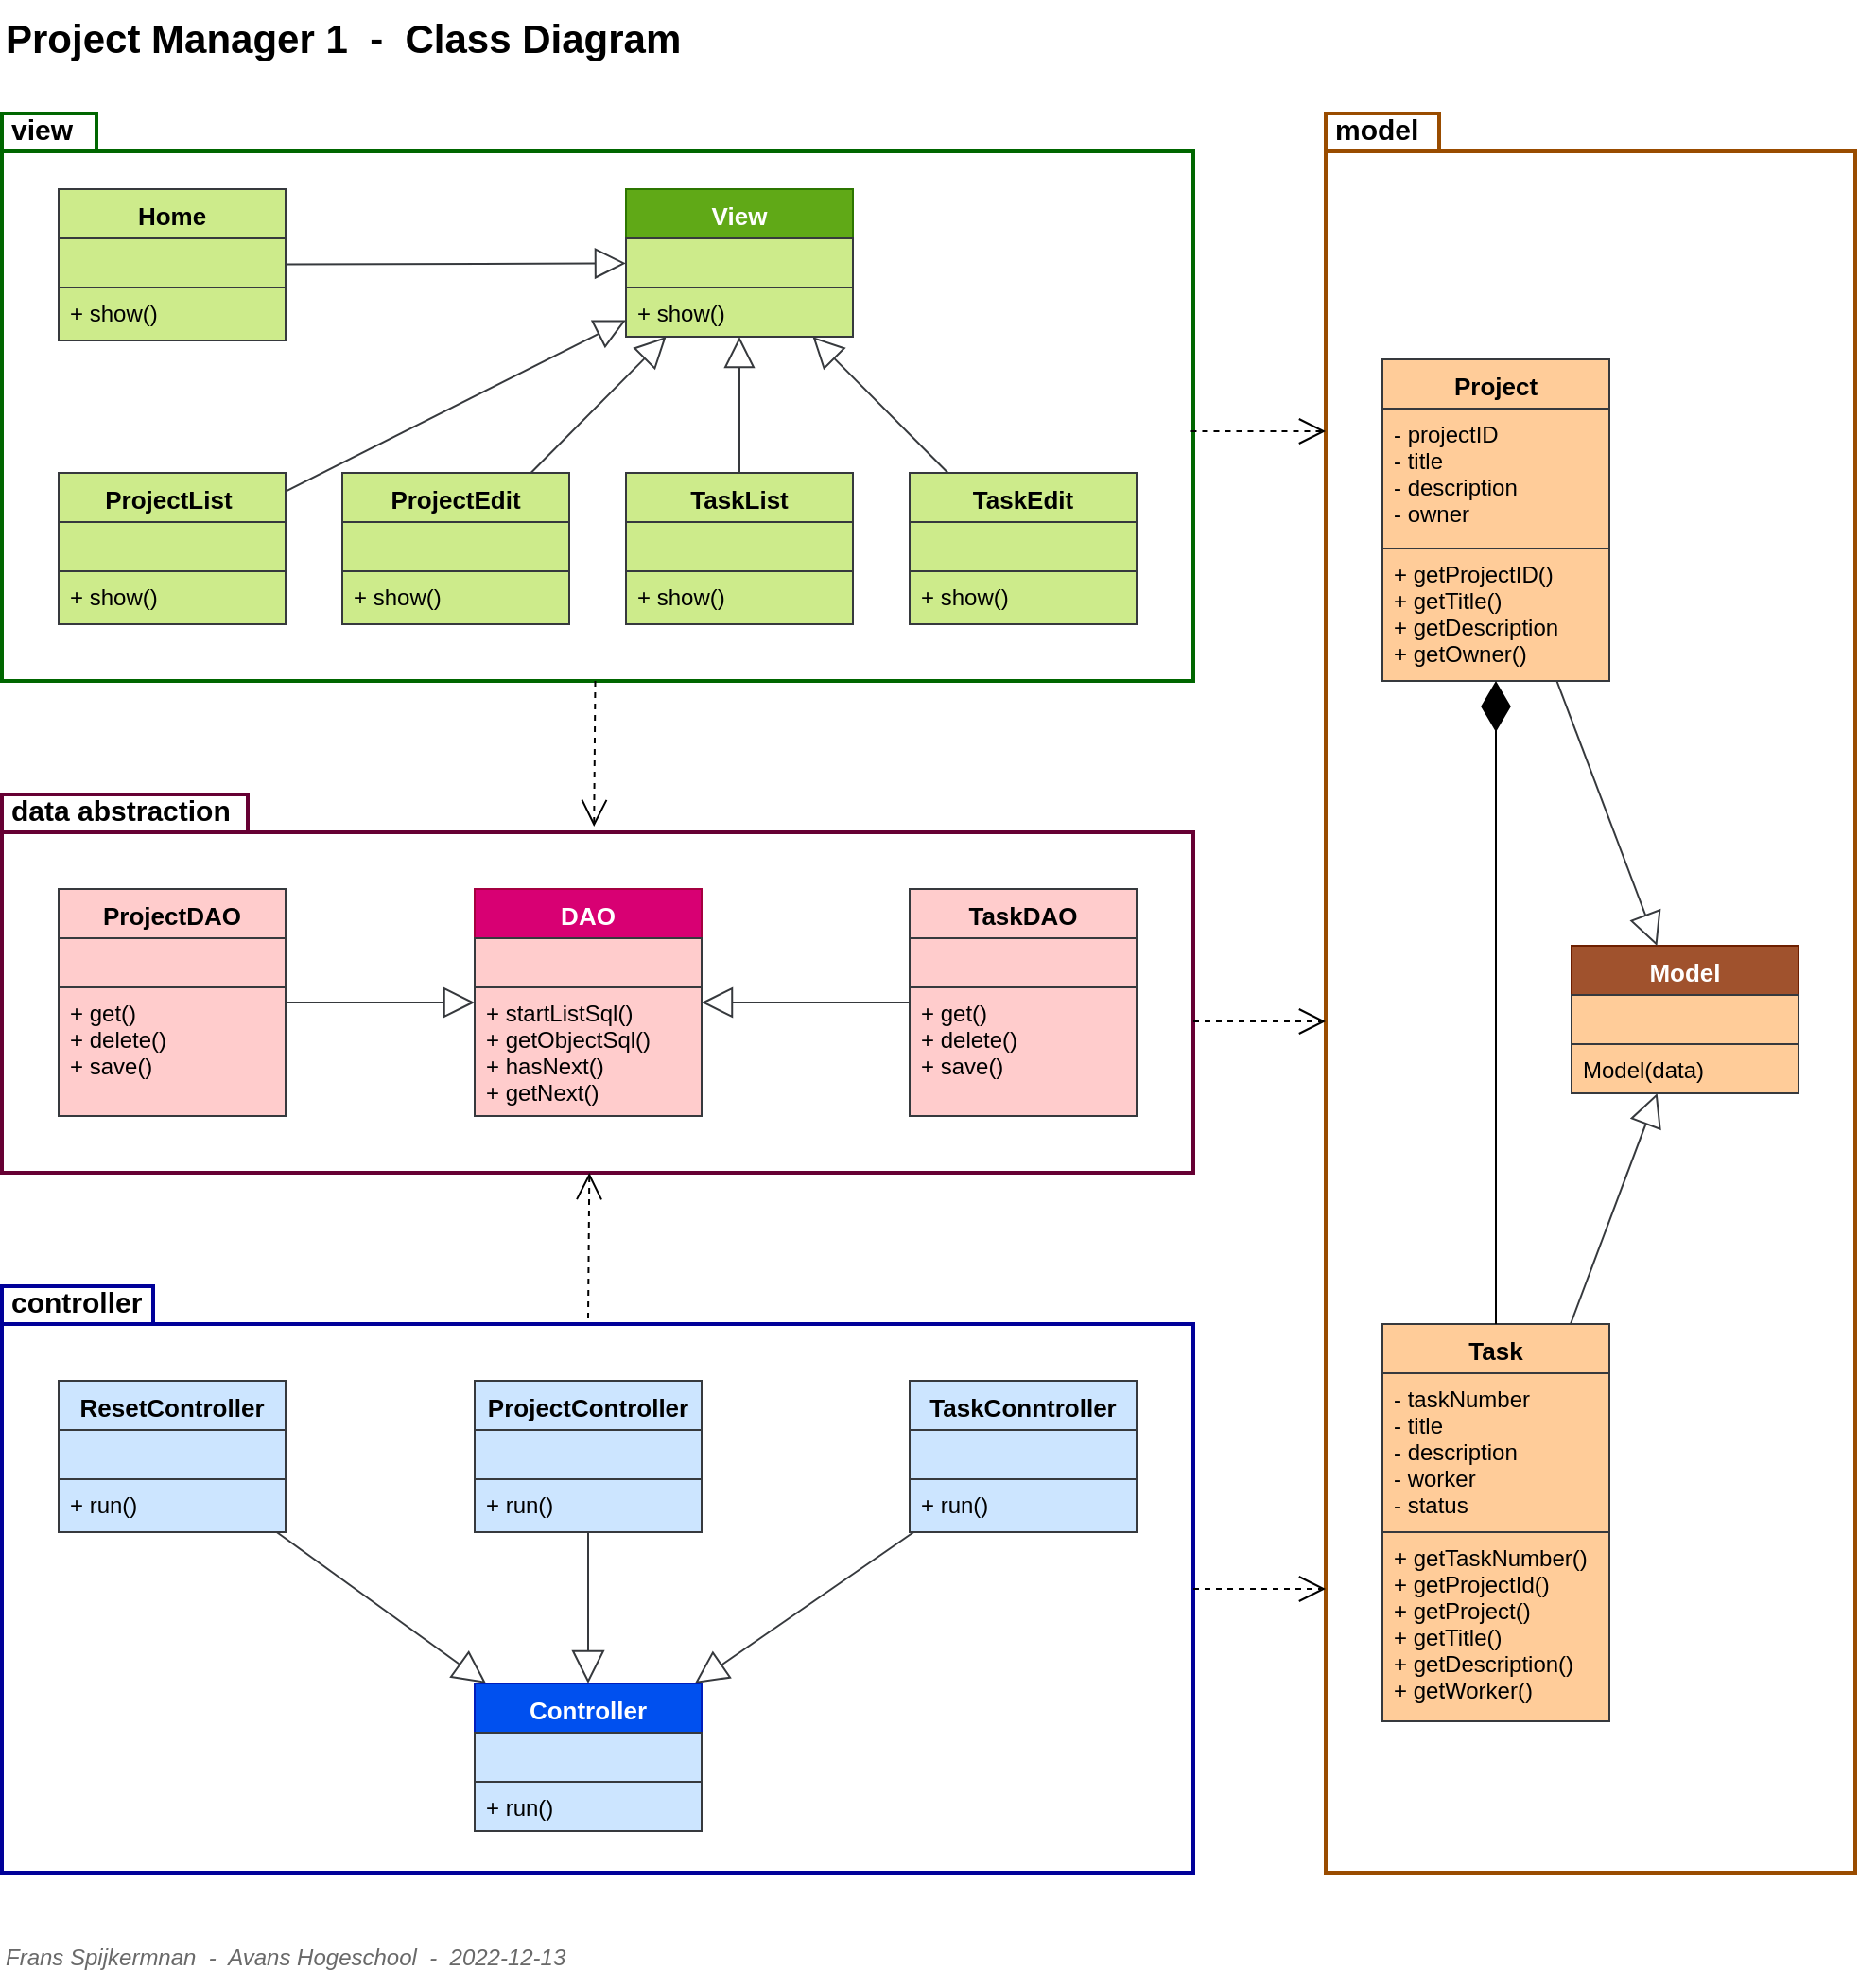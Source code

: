 <mxfile version="20.6.2" type="device"><diagram id="C5RBs43oDa-KdzZeNtuy" name="Page-1"><mxGraphModel dx="2206" dy="3718" grid="1" gridSize="10" guides="1" tooltips="1" connect="1" arrows="1" fold="1" page="1" pageScale="1" pageWidth="1120" pageHeight="1450" math="0" shadow="0"><root><mxCell id="WIyWlLk6GJQsqaUBKTNV-0"/><mxCell id="WIyWlLk6GJQsqaUBKTNV-1" parent="WIyWlLk6GJQsqaUBKTNV-0"/><mxCell id="bZ6SmDlan108wGOM-JAQ-6" value="" style="shape=folder;fontStyle=1;spacingTop=10;tabWidth=60;tabHeight=20;tabPosition=left;html=1;strokeWidth=2;strokeColor=#994C00;" parent="WIyWlLk6GJQsqaUBKTNV-1" vertex="1"><mxGeometry x="-350" y="-2820" width="280" height="930" as="geometry"/></mxCell><mxCell id="bZ6SmDlan108wGOM-JAQ-4" value="" style="shape=folder;fontStyle=1;spacingTop=10;tabWidth=80;tabHeight=20;tabPosition=left;html=1;strokeWidth=2;strokeColor=#000099;" parent="WIyWlLk6GJQsqaUBKTNV-1" vertex="1"><mxGeometry x="-1050" y="-2200" width="630" height="310" as="geometry"/></mxCell><mxCell id="bZ6SmDlan108wGOM-JAQ-2" value="package" style="shape=folder;fontStyle=1;spacingTop=10;tabWidth=130;tabHeight=20;tabPosition=left;html=1;strokeWidth=2;strokeColor=#660033;" parent="WIyWlLk6GJQsqaUBKTNV-1" vertex="1"><mxGeometry x="-1050" y="-2460" width="630" height="200" as="geometry"/></mxCell><mxCell id="bZ6SmDlan108wGOM-JAQ-1" value="" style="shape=folder;fontStyle=1;spacingTop=10;tabWidth=50;tabHeight=20;tabPosition=left;html=1;strokeWidth=2;strokeColor=#006600;" parent="WIyWlLk6GJQsqaUBKTNV-1" vertex="1"><mxGeometry x="-1050" y="-2820" width="630" height="300" as="geometry"/></mxCell><mxCell id="E7oqF2Y1Bg3r5n-uWhPA-0" value="View" style="swimlane;fontStyle=1;align=center;verticalAlign=top;childLayout=stackLayout;horizontal=1;startSize=26;horizontalStack=0;resizeParent=1;resizeLast=0;collapsible=1;marginBottom=0;rounded=0;shadow=0;strokeWidth=1;fillColor=#60a917;strokeColor=#2D7600;fontSize=13;fontColor=#ffffff;" parent="WIyWlLk6GJQsqaUBKTNV-1" vertex="1"><mxGeometry x="-720" y="-2780" width="120" height="78" as="geometry"><mxRectangle x="230" y="140" width="160" height="26" as="alternateBounds"/></mxGeometry></mxCell><mxCell id="E7oqF2Y1Bg3r5n-uWhPA-1" value="" style="text;align=left;verticalAlign=top;spacingLeft=4;spacingRight=4;overflow=hidden;rotatable=0;points=[[0,0.5],[1,0.5]];portConstraint=eastwest;fillColor=#cdeb8b;strokeColor=#36393d;" parent="E7oqF2Y1Bg3r5n-uWhPA-0" vertex="1"><mxGeometry y="26" width="120" height="26" as="geometry"/></mxCell><mxCell id="E7oqF2Y1Bg3r5n-uWhPA-77" value="+ show()" style="text;align=left;verticalAlign=top;spacingLeft=4;spacingRight=4;overflow=hidden;rotatable=0;points=[[0,0.5],[1,0.5]];portConstraint=eastwest;fillColor=#cdeb8b;strokeColor=#36393d;" parent="E7oqF2Y1Bg3r5n-uWhPA-0" vertex="1"><mxGeometry y="52" width="120" height="26" as="geometry"/></mxCell><mxCell id="E7oqF2Y1Bg3r5n-uWhPA-3" value="" style="endArrow=block;endSize=14;endFill=0;shadow=0;strokeWidth=1;rounded=0;elbow=vertical;fillColor=#cdeb8b;strokeColor=#36393d;" parent="WIyWlLk6GJQsqaUBKTNV-1" source="E7oqF2Y1Bg3r5n-uWhPA-91" target="E7oqF2Y1Bg3r5n-uWhPA-0" edge="1"><mxGeometry width="160" relative="1" as="geometry"><mxPoint x="-870" y="-2590" as="sourcePoint"/><mxPoint x="-970" y="-2679" as="targetPoint"/></mxGeometry></mxCell><mxCell id="E7oqF2Y1Bg3r5n-uWhPA-19" value="" style="endArrow=block;endSize=14;endFill=0;shadow=0;strokeWidth=1;rounded=0;elbow=vertical;fillColor=#cdeb8b;strokeColor=#36393d;" parent="WIyWlLk6GJQsqaUBKTNV-1" source="E7oqF2Y1Bg3r5n-uWhPA-85" target="E7oqF2Y1Bg3r5n-uWhPA-0" edge="1"><mxGeometry width="160" relative="1" as="geometry"><mxPoint x="-980" y="-2280" as="sourcePoint"/><mxPoint x="-1110" y="-2420" as="targetPoint"/></mxGeometry></mxCell><mxCell id="E7oqF2Y1Bg3r5n-uWhPA-20" value="" style="endArrow=block;endSize=14;endFill=0;shadow=0;strokeWidth=1;rounded=0;elbow=vertical;fillColor=#cdeb8b;strokeColor=#36393d;" parent="WIyWlLk6GJQsqaUBKTNV-1" source="E7oqF2Y1Bg3r5n-uWhPA-82" target="E7oqF2Y1Bg3r5n-uWhPA-0" edge="1"><mxGeometry width="160" relative="1" as="geometry"><mxPoint x="-840" y="-2320" as="sourcePoint"/><mxPoint x="-970" y="-2460" as="targetPoint"/></mxGeometry></mxCell><mxCell id="E7oqF2Y1Bg3r5n-uWhPA-21" value="" style="endArrow=block;endSize=14;endFill=0;shadow=0;strokeWidth=1;rounded=0;elbow=vertical;fillColor=#cdeb8b;strokeColor=#36393d;" parent="WIyWlLk6GJQsqaUBKTNV-1" source="E7oqF2Y1Bg3r5n-uWhPA-94" target="E7oqF2Y1Bg3r5n-uWhPA-0" edge="1"><mxGeometry width="160" relative="1" as="geometry"><mxPoint x="-620" y="-2310" as="sourcePoint"/><mxPoint x="-750" y="-2450" as="targetPoint"/></mxGeometry></mxCell><mxCell id="E7oqF2Y1Bg3r5n-uWhPA-22" value="" style="endArrow=block;endSize=14;endFill=0;shadow=0;strokeWidth=1;rounded=0;elbow=vertical;fillColor=#cdeb8b;strokeColor=#36393d;" parent="WIyWlLk6GJQsqaUBKTNV-1" source="E7oqF2Y1Bg3r5n-uWhPA-97" target="E7oqF2Y1Bg3r5n-uWhPA-0" edge="1"><mxGeometry width="160" relative="1" as="geometry"><mxPoint x="-510" y="-2720" as="sourcePoint"/><mxPoint x="-640" y="-2860" as="targetPoint"/></mxGeometry></mxCell><mxCell id="E7oqF2Y1Bg3r5n-uWhPA-82" value="Home" style="swimlane;fontStyle=1;align=center;verticalAlign=top;childLayout=stackLayout;horizontal=1;startSize=26;horizontalStack=0;resizeParent=1;resizeLast=0;collapsible=1;marginBottom=0;rounded=0;shadow=0;strokeWidth=1;fillColor=#cdeb8b;strokeColor=#36393d;fontSize=13;" parent="WIyWlLk6GJQsqaUBKTNV-1" vertex="1"><mxGeometry x="-1020" y="-2780" width="120" height="80" as="geometry"><mxRectangle x="230" y="140" width="160" height="26" as="alternateBounds"/></mxGeometry></mxCell><mxCell id="E7oqF2Y1Bg3r5n-uWhPA-83" value=" " style="text;align=left;verticalAlign=top;spacingLeft=4;spacingRight=4;overflow=hidden;rotatable=0;points=[[0,0.5],[1,0.5]];portConstraint=eastwest;fillColor=#cdeb8b;strokeColor=#36393d;" parent="E7oqF2Y1Bg3r5n-uWhPA-82" vertex="1"><mxGeometry y="26" width="120" height="26" as="geometry"/></mxCell><mxCell id="E7oqF2Y1Bg3r5n-uWhPA-84" value="+ show()" style="text;align=left;verticalAlign=top;spacingLeft=4;spacingRight=4;overflow=hidden;rotatable=0;points=[[0,0.5],[1,0.5]];portConstraint=eastwest;fillColor=#cdeb8b;strokeColor=#36393d;" parent="E7oqF2Y1Bg3r5n-uWhPA-82" vertex="1"><mxGeometry y="52" width="120" height="28" as="geometry"/></mxCell><mxCell id="E7oqF2Y1Bg3r5n-uWhPA-85" value="ProjectList " style="swimlane;fontStyle=1;align=center;verticalAlign=top;childLayout=stackLayout;horizontal=1;startSize=26;horizontalStack=0;resizeParent=1;resizeLast=0;collapsible=1;marginBottom=0;rounded=0;shadow=0;strokeWidth=1;fillColor=#cdeb8b;strokeColor=#36393d;fontSize=13;" parent="WIyWlLk6GJQsqaUBKTNV-1" vertex="1"><mxGeometry x="-1020" y="-2630" width="120" height="80" as="geometry"><mxRectangle x="230" y="140" width="160" height="26" as="alternateBounds"/></mxGeometry></mxCell><mxCell id="E7oqF2Y1Bg3r5n-uWhPA-86" value=" " style="text;align=left;verticalAlign=top;spacingLeft=4;spacingRight=4;overflow=hidden;rotatable=0;points=[[0,0.5],[1,0.5]];portConstraint=eastwest;fillColor=#cdeb8b;strokeColor=#36393d;" parent="E7oqF2Y1Bg3r5n-uWhPA-85" vertex="1"><mxGeometry y="26" width="120" height="26" as="geometry"/></mxCell><mxCell id="E7oqF2Y1Bg3r5n-uWhPA-87" value="+ show()" style="text;align=left;verticalAlign=top;spacingLeft=4;spacingRight=4;overflow=hidden;rotatable=0;points=[[0,0.5],[1,0.5]];portConstraint=eastwest;fillColor=#cdeb8b;strokeColor=#36393d;" parent="E7oqF2Y1Bg3r5n-uWhPA-85" vertex="1"><mxGeometry y="52" width="120" height="28" as="geometry"/></mxCell><mxCell id="E7oqF2Y1Bg3r5n-uWhPA-91" value="ProjectEdit" style="swimlane;fontStyle=1;align=center;verticalAlign=top;childLayout=stackLayout;horizontal=1;startSize=26;horizontalStack=0;resizeParent=1;resizeLast=0;collapsible=1;marginBottom=0;rounded=0;shadow=0;strokeWidth=1;fillColor=#cdeb8b;strokeColor=#36393d;fontSize=13;" parent="WIyWlLk6GJQsqaUBKTNV-1" vertex="1"><mxGeometry x="-870" y="-2630" width="120" height="80" as="geometry"><mxRectangle x="230" y="140" width="160" height="26" as="alternateBounds"/></mxGeometry></mxCell><mxCell id="E7oqF2Y1Bg3r5n-uWhPA-92" value=" " style="text;align=left;verticalAlign=top;spacingLeft=4;spacingRight=4;overflow=hidden;rotatable=0;points=[[0,0.5],[1,0.5]];portConstraint=eastwest;fillColor=#cdeb8b;strokeColor=#36393d;" parent="E7oqF2Y1Bg3r5n-uWhPA-91" vertex="1"><mxGeometry y="26" width="120" height="26" as="geometry"/></mxCell><mxCell id="E7oqF2Y1Bg3r5n-uWhPA-93" value="+ show()" style="text;align=left;verticalAlign=top;spacingLeft=4;spacingRight=4;overflow=hidden;rotatable=0;points=[[0,0.5],[1,0.5]];portConstraint=eastwest;fillColor=#cdeb8b;strokeColor=#36393d;" parent="E7oqF2Y1Bg3r5n-uWhPA-91" vertex="1"><mxGeometry y="52" width="120" height="28" as="geometry"/></mxCell><mxCell id="E7oqF2Y1Bg3r5n-uWhPA-94" value="TaskList" style="swimlane;fontStyle=1;align=center;verticalAlign=top;childLayout=stackLayout;horizontal=1;startSize=26;horizontalStack=0;resizeParent=1;resizeLast=0;collapsible=1;marginBottom=0;rounded=0;shadow=0;strokeWidth=1;fillColor=#cdeb8b;strokeColor=#36393d;fontSize=13;" parent="WIyWlLk6GJQsqaUBKTNV-1" vertex="1"><mxGeometry x="-720" y="-2630" width="120" height="80" as="geometry"><mxRectangle x="230" y="140" width="160" height="26" as="alternateBounds"/></mxGeometry></mxCell><mxCell id="E7oqF2Y1Bg3r5n-uWhPA-95" value=" " style="text;align=left;verticalAlign=top;spacingLeft=4;spacingRight=4;overflow=hidden;rotatable=0;points=[[0,0.5],[1,0.5]];portConstraint=eastwest;fillColor=#cdeb8b;strokeColor=#36393d;" parent="E7oqF2Y1Bg3r5n-uWhPA-94" vertex="1"><mxGeometry y="26" width="120" height="26" as="geometry"/></mxCell><mxCell id="E7oqF2Y1Bg3r5n-uWhPA-96" value="+ show()" style="text;align=left;verticalAlign=top;spacingLeft=4;spacingRight=4;overflow=hidden;rotatable=0;points=[[0,0.5],[1,0.5]];portConstraint=eastwest;fillColor=#cdeb8b;strokeColor=#36393d;" parent="E7oqF2Y1Bg3r5n-uWhPA-94" vertex="1"><mxGeometry y="52" width="120" height="28" as="geometry"/></mxCell><mxCell id="E7oqF2Y1Bg3r5n-uWhPA-97" value="TaskEdit" style="swimlane;fontStyle=1;align=center;verticalAlign=top;childLayout=stackLayout;horizontal=1;startSize=26;horizontalStack=0;resizeParent=1;resizeLast=0;collapsible=1;marginBottom=0;rounded=0;shadow=0;strokeWidth=1;fillColor=#cdeb8b;strokeColor=#36393d;fontSize=13;" parent="WIyWlLk6GJQsqaUBKTNV-1" vertex="1"><mxGeometry x="-570" y="-2630" width="120" height="80" as="geometry"><mxRectangle x="230" y="140" width="160" height="26" as="alternateBounds"/></mxGeometry></mxCell><mxCell id="E7oqF2Y1Bg3r5n-uWhPA-98" value=" " style="text;align=left;verticalAlign=top;spacingLeft=4;spacingRight=4;overflow=hidden;rotatable=0;points=[[0,0.5],[1,0.5]];portConstraint=eastwest;fillColor=#cdeb8b;strokeColor=#36393d;" parent="E7oqF2Y1Bg3r5n-uWhPA-97" vertex="1"><mxGeometry y="26" width="120" height="26" as="geometry"/></mxCell><mxCell id="E7oqF2Y1Bg3r5n-uWhPA-99" value="+ show()" style="text;align=left;verticalAlign=top;spacingLeft=4;spacingRight=4;overflow=hidden;rotatable=0;points=[[0,0.5],[1,0.5]];portConstraint=eastwest;fillColor=#cdeb8b;strokeColor=#36393d;" parent="E7oqF2Y1Bg3r5n-uWhPA-97" vertex="1"><mxGeometry y="52" width="120" height="28" as="geometry"/></mxCell><mxCell id="E7oqF2Y1Bg3r5n-uWhPA-100" value="DAO" style="swimlane;fontStyle=1;align=center;verticalAlign=top;childLayout=stackLayout;horizontal=1;startSize=26;horizontalStack=0;resizeParent=1;resizeLast=0;collapsible=1;marginBottom=0;rounded=0;shadow=0;strokeWidth=1;fillColor=#d80073;strokeColor=#A50040;fontSize=13;fontColor=#ffffff;" parent="WIyWlLk6GJQsqaUBKTNV-1" vertex="1"><mxGeometry x="-800" y="-2410" width="120" height="120" as="geometry"><mxRectangle x="230" y="140" width="160" height="26" as="alternateBounds"/></mxGeometry></mxCell><mxCell id="E7oqF2Y1Bg3r5n-uWhPA-101" value=" " style="text;align=left;verticalAlign=top;spacingLeft=4;spacingRight=4;overflow=hidden;rotatable=0;points=[[0,0.5],[1,0.5]];portConstraint=eastwest;fillColor=#ffcccc;strokeColor=#36393d;" parent="E7oqF2Y1Bg3r5n-uWhPA-100" vertex="1"><mxGeometry y="26" width="120" height="26" as="geometry"/></mxCell><mxCell id="E7oqF2Y1Bg3r5n-uWhPA-102" value="+ startListSql()&#10;+ getObjectSql()&#10;+ hasNext()&#10;+ getNext()" style="text;align=left;verticalAlign=top;spacingLeft=4;spacingRight=4;overflow=hidden;rotatable=0;points=[[0,0.5],[1,0.5]];portConstraint=eastwest;fillColor=#ffcccc;strokeColor=#36393d;" parent="E7oqF2Y1Bg3r5n-uWhPA-100" vertex="1"><mxGeometry y="52" width="120" height="68" as="geometry"/></mxCell><mxCell id="E7oqF2Y1Bg3r5n-uWhPA-103" value="" style="endArrow=block;endSize=14;endFill=0;shadow=0;strokeWidth=1;rounded=0;elbow=vertical;fillColor=#ffcccc;strokeColor=#36393d;" parent="WIyWlLk6GJQsqaUBKTNV-1" source="E7oqF2Y1Bg3r5n-uWhPA-105" target="E7oqF2Y1Bg3r5n-uWhPA-100" edge="1"><mxGeometry width="160" relative="1" as="geometry"><mxPoint x="-870" y="-2170" as="sourcePoint"/><mxPoint x="-970" y="-2259" as="targetPoint"/></mxGeometry></mxCell><mxCell id="E7oqF2Y1Bg3r5n-uWhPA-104" value="" style="endArrow=block;endSize=14;endFill=0;shadow=0;strokeWidth=1;rounded=0;elbow=vertical;fillColor=#ffcccc;strokeColor=#36393d;" parent="WIyWlLk6GJQsqaUBKTNV-1" source="E7oqF2Y1Bg3r5n-uWhPA-108" target="E7oqF2Y1Bg3r5n-uWhPA-100" edge="1"><mxGeometry width="160" relative="1" as="geometry"><mxPoint x="-620" y="-1890" as="sourcePoint"/><mxPoint x="-750" y="-2030" as="targetPoint"/></mxGeometry></mxCell><mxCell id="E7oqF2Y1Bg3r5n-uWhPA-105" value="ProjectDAO" style="swimlane;fontStyle=1;align=center;verticalAlign=top;childLayout=stackLayout;horizontal=1;startSize=26;horizontalStack=0;resizeParent=1;resizeLast=0;collapsible=1;marginBottom=0;rounded=0;shadow=0;strokeWidth=1;fillColor=#ffcccc;strokeColor=#36393d;fontSize=13;" parent="WIyWlLk6GJQsqaUBKTNV-1" vertex="1"><mxGeometry x="-1020" y="-2410" width="120" height="120" as="geometry"><mxRectangle x="230" y="140" width="160" height="26" as="alternateBounds"/></mxGeometry></mxCell><mxCell id="E7oqF2Y1Bg3r5n-uWhPA-106" value=" " style="text;align=left;verticalAlign=top;spacingLeft=4;spacingRight=4;overflow=hidden;rotatable=0;points=[[0,0.5],[1,0.5]];portConstraint=eastwest;fillColor=#ffcccc;strokeColor=#36393d;" parent="E7oqF2Y1Bg3r5n-uWhPA-105" vertex="1"><mxGeometry y="26" width="120" height="26" as="geometry"/></mxCell><mxCell id="E7oqF2Y1Bg3r5n-uWhPA-107" value="+ get()&#10;+ delete()&#10;+ save()" style="text;align=left;verticalAlign=top;spacingLeft=4;spacingRight=4;overflow=hidden;rotatable=0;points=[[0,0.5],[1,0.5]];portConstraint=eastwest;fillColor=#ffcccc;strokeColor=#36393d;" parent="E7oqF2Y1Bg3r5n-uWhPA-105" vertex="1"><mxGeometry y="52" width="120" height="68" as="geometry"/></mxCell><mxCell id="E7oqF2Y1Bg3r5n-uWhPA-108" value="TaskDAO" style="swimlane;fontStyle=1;align=center;verticalAlign=top;childLayout=stackLayout;horizontal=1;startSize=26;horizontalStack=0;resizeParent=1;resizeLast=0;collapsible=1;marginBottom=0;rounded=0;shadow=0;strokeWidth=1;fillColor=#ffcccc;strokeColor=#36393d;fontSize=13;" parent="WIyWlLk6GJQsqaUBKTNV-1" vertex="1"><mxGeometry x="-570" y="-2410" width="120" height="120" as="geometry"><mxRectangle x="230" y="140" width="160" height="26" as="alternateBounds"/></mxGeometry></mxCell><mxCell id="E7oqF2Y1Bg3r5n-uWhPA-109" value=" " style="text;align=left;verticalAlign=top;spacingLeft=4;spacingRight=4;overflow=hidden;rotatable=0;points=[[0,0.5],[1,0.5]];portConstraint=eastwest;fillColor=#ffcccc;strokeColor=#36393d;" parent="E7oqF2Y1Bg3r5n-uWhPA-108" vertex="1"><mxGeometry y="26" width="120" height="26" as="geometry"/></mxCell><mxCell id="E7oqF2Y1Bg3r5n-uWhPA-110" value="+ get()&#10;+ delete()&#10;+ save()" style="text;align=left;verticalAlign=top;spacingLeft=4;spacingRight=4;overflow=hidden;rotatable=0;points=[[0,0.5],[1,0.5]];portConstraint=eastwest;fillColor=#ffcccc;strokeColor=#36393d;" parent="E7oqF2Y1Bg3r5n-uWhPA-108" vertex="1"><mxGeometry y="52" width="120" height="68" as="geometry"/></mxCell><mxCell id="E7oqF2Y1Bg3r5n-uWhPA-111" value="Model" style="swimlane;fontStyle=1;align=center;verticalAlign=top;childLayout=stackLayout;horizontal=1;startSize=26;horizontalStack=0;resizeParent=1;resizeLast=0;collapsible=1;marginBottom=0;rounded=0;shadow=0;strokeWidth=1;fillColor=#a0522d;strokeColor=#6D1F00;fontSize=13;fontColor=#ffffff;" parent="WIyWlLk6GJQsqaUBKTNV-1" vertex="1"><mxGeometry x="-220" y="-2380" width="120" height="78" as="geometry"><mxRectangle x="230" y="140" width="160" height="26" as="alternateBounds"/></mxGeometry></mxCell><mxCell id="E7oqF2Y1Bg3r5n-uWhPA-112" value=" " style="text;align=left;verticalAlign=top;spacingLeft=4;spacingRight=4;overflow=hidden;rotatable=0;points=[[0,0.5],[1,0.5]];portConstraint=eastwest;fillColor=#ffcc99;strokeColor=#36393d;strokeWidth=1;" parent="E7oqF2Y1Bg3r5n-uWhPA-111" vertex="1"><mxGeometry y="26" width="120" height="26" as="geometry"/></mxCell><mxCell id="E7oqF2Y1Bg3r5n-uWhPA-113" value="Model(data)" style="text;align=left;verticalAlign=top;spacingLeft=4;spacingRight=4;overflow=hidden;rotatable=0;points=[[0,0.5],[1,0.5]];portConstraint=eastwest;fillColor=#ffcc99;strokeColor=#36393d;strokeWidth=1;" parent="E7oqF2Y1Bg3r5n-uWhPA-111" vertex="1"><mxGeometry y="52" width="120" height="26" as="geometry"/></mxCell><mxCell id="E7oqF2Y1Bg3r5n-uWhPA-114" value="" style="endArrow=block;endSize=15;endFill=0;shadow=0;strokeWidth=1;rounded=0;elbow=vertical;fillColor=#ffcc99;strokeColor=#36393d;" parent="WIyWlLk6GJQsqaUBKTNV-1" source="E7oqF2Y1Bg3r5n-uWhPA-116" target="E7oqF2Y1Bg3r5n-uWhPA-111" edge="1"><mxGeometry width="160" relative="1" as="geometry"><mxPoint x="-260" y="-2190" as="sourcePoint"/><mxPoint x="-360" y="-2279" as="targetPoint"/></mxGeometry></mxCell><mxCell id="E7oqF2Y1Bg3r5n-uWhPA-115" value="" style="endArrow=block;endSize=15;endFill=0;shadow=0;strokeWidth=1;rounded=0;elbow=vertical;fillColor=#ffcc99;strokeColor=#36393d;" parent="WIyWlLk6GJQsqaUBKTNV-1" source="E7oqF2Y1Bg3r5n-uWhPA-119" target="E7oqF2Y1Bg3r5n-uWhPA-111" edge="1"><mxGeometry width="160" relative="1" as="geometry"><mxPoint x="-10" y="-1910" as="sourcePoint"/><mxPoint x="-140" y="-2050" as="targetPoint"/></mxGeometry></mxCell><mxCell id="E7oqF2Y1Bg3r5n-uWhPA-116" value="Project" style="swimlane;fontStyle=1;align=center;verticalAlign=top;childLayout=stackLayout;horizontal=1;startSize=26;horizontalStack=0;resizeParent=1;resizeLast=0;collapsible=1;marginBottom=0;rounded=0;shadow=0;strokeWidth=1;fillColor=#ffcc99;strokeColor=#36393d;fontSize=13;" parent="WIyWlLk6GJQsqaUBKTNV-1" vertex="1"><mxGeometry x="-320" y="-2690" width="120" height="170" as="geometry"><mxRectangle x="230" y="140" width="160" height="26" as="alternateBounds"/></mxGeometry></mxCell><mxCell id="E7oqF2Y1Bg3r5n-uWhPA-117" value="- projectID&#10;- title&#10;- description&#10;- owner" style="text;align=left;verticalAlign=top;spacingLeft=4;spacingRight=4;overflow=hidden;rotatable=0;points=[[0,0.5],[1,0.5]];portConstraint=eastwest;fillColor=#ffcc99;strokeColor=#36393d;strokeWidth=1;" parent="E7oqF2Y1Bg3r5n-uWhPA-116" vertex="1"><mxGeometry y="26" width="120" height="74" as="geometry"/></mxCell><mxCell id="E7oqF2Y1Bg3r5n-uWhPA-118" value="+ getProjectID()&#10;+ getTitle()&#10;+ getDescription&#10;+ getOwner()" style="text;align=left;verticalAlign=top;spacingLeft=4;spacingRight=4;overflow=hidden;rotatable=0;points=[[0,0.5],[1,0.5]];portConstraint=eastwest;fillColor=#ffcc99;strokeColor=#36393d;strokeWidth=1;" parent="E7oqF2Y1Bg3r5n-uWhPA-116" vertex="1"><mxGeometry y="100" width="120" height="70" as="geometry"/></mxCell><mxCell id="E7oqF2Y1Bg3r5n-uWhPA-119" value="Task" style="swimlane;fontStyle=1;align=center;verticalAlign=top;childLayout=stackLayout;horizontal=1;startSize=26;horizontalStack=0;resizeParent=1;resizeLast=0;collapsible=1;marginBottom=0;rounded=0;shadow=0;strokeWidth=1;fillColor=#ffcc99;strokeColor=#36393d;fontSize=13;" parent="WIyWlLk6GJQsqaUBKTNV-1" vertex="1"><mxGeometry x="-320" y="-2180" width="120" height="210" as="geometry"><mxRectangle x="230" y="140" width="160" height="26" as="alternateBounds"/></mxGeometry></mxCell><mxCell id="E7oqF2Y1Bg3r5n-uWhPA-120" value="- taskNumber&#10;- title&#10;- description&#10;- worker&#10;- status" style="text;align=left;verticalAlign=top;spacingLeft=4;spacingRight=4;overflow=hidden;rotatable=0;points=[[0,0.5],[1,0.5]];portConstraint=eastwest;fillColor=#ffcc99;strokeColor=#36393d;strokeWidth=1;" parent="E7oqF2Y1Bg3r5n-uWhPA-119" vertex="1"><mxGeometry y="26" width="120" height="84" as="geometry"/></mxCell><mxCell id="E7oqF2Y1Bg3r5n-uWhPA-121" value="+ getTaskNumber()&#10;+ getProjectId()&#10;+ getProject()&#10;+ getTitle()&#10;+ getDescription()&#10;+ getWorker()&#10;" style="text;align=left;verticalAlign=top;spacingLeft=4;spacingRight=4;overflow=hidden;rotatable=0;points=[[0,0.5],[1,0.5]];portConstraint=eastwest;fillColor=#ffcc99;strokeColor=#36393d;strokeWidth=1;" parent="E7oqF2Y1Bg3r5n-uWhPA-119" vertex="1"><mxGeometry y="110" width="120" height="100" as="geometry"/></mxCell><mxCell id="E7oqF2Y1Bg3r5n-uWhPA-122" value="Controller" style="swimlane;fontStyle=1;align=center;verticalAlign=top;childLayout=stackLayout;horizontal=1;startSize=26;horizontalStack=0;resizeParent=1;resizeLast=0;collapsible=1;marginBottom=0;rounded=0;shadow=0;strokeWidth=1;fillColor=#0050ef;strokeColor=#001DBC;fontSize=13;fontColor=#ffffff;" parent="WIyWlLk6GJQsqaUBKTNV-1" vertex="1"><mxGeometry x="-800" y="-1990" width="120" height="78" as="geometry"><mxRectangle x="230" y="140" width="160" height="26" as="alternateBounds"/></mxGeometry></mxCell><mxCell id="E7oqF2Y1Bg3r5n-uWhPA-123" value=" " style="text;align=left;verticalAlign=top;spacingLeft=4;spacingRight=4;overflow=hidden;rotatable=0;points=[[0,0.5],[1,0.5]];portConstraint=eastwest;fillColor=#cce5ff;strokeColor=#36393d;" parent="E7oqF2Y1Bg3r5n-uWhPA-122" vertex="1"><mxGeometry y="26" width="120" height="26" as="geometry"/></mxCell><mxCell id="E7oqF2Y1Bg3r5n-uWhPA-124" value="+ run()" style="text;align=left;verticalAlign=top;spacingLeft=4;spacingRight=4;overflow=hidden;rotatable=0;points=[[0,0.5],[1,0.5]];portConstraint=eastwest;fillColor=#cce5ff;strokeColor=#36393d;" parent="E7oqF2Y1Bg3r5n-uWhPA-122" vertex="1"><mxGeometry y="52" width="120" height="26" as="geometry"/></mxCell><mxCell id="E7oqF2Y1Bg3r5n-uWhPA-125" value="" style="endArrow=block;endSize=15;endFill=0;shadow=0;strokeWidth=1;rounded=0;elbow=vertical;fillColor=#cce5ff;strokeColor=#36393d;" parent="WIyWlLk6GJQsqaUBKTNV-1" source="E7oqF2Y1Bg3r5n-uWhPA-134" target="E7oqF2Y1Bg3r5n-uWhPA-122" edge="1"><mxGeometry width="160" relative="1" as="geometry"><mxPoint x="-900" y="-2050" as="sourcePoint"/><mxPoint x="-1000" y="-2139" as="targetPoint"/></mxGeometry></mxCell><mxCell id="E7oqF2Y1Bg3r5n-uWhPA-126" value="" style="endArrow=block;endSize=15;endFill=0;shadow=0;strokeWidth=1;rounded=0;elbow=vertical;fillColor=#cce5ff;strokeColor=#36393d;" parent="WIyWlLk6GJQsqaUBKTNV-1" source="E7oqF2Y1Bg3r5n-uWhPA-131" target="E7oqF2Y1Bg3r5n-uWhPA-122" edge="1"><mxGeometry width="160" relative="1" as="geometry"><mxPoint x="-1010" y="-1740" as="sourcePoint"/><mxPoint x="-1140" y="-1880" as="targetPoint"/></mxGeometry></mxCell><mxCell id="E7oqF2Y1Bg3r5n-uWhPA-127" value="" style="endArrow=block;endSize=15;endFill=0;shadow=0;strokeWidth=1;rounded=0;elbow=vertical;fillColor=#cce5ff;strokeColor=#36393d;" parent="WIyWlLk6GJQsqaUBKTNV-1" source="E7oqF2Y1Bg3r5n-uWhPA-128" target="E7oqF2Y1Bg3r5n-uWhPA-122" edge="1"><mxGeometry width="160" relative="1" as="geometry"><mxPoint x="-870" y="-1780" as="sourcePoint"/><mxPoint x="-1000" y="-1920" as="targetPoint"/></mxGeometry></mxCell><mxCell id="E7oqF2Y1Bg3r5n-uWhPA-128" value="ResetController" style="swimlane;fontStyle=1;align=center;verticalAlign=top;childLayout=stackLayout;horizontal=1;startSize=26;horizontalStack=0;resizeParent=1;resizeLast=0;collapsible=1;marginBottom=0;rounded=0;shadow=0;strokeWidth=1;fillColor=#cce5ff;strokeColor=#36393d;fontSize=13;" parent="WIyWlLk6GJQsqaUBKTNV-1" vertex="1"><mxGeometry x="-1020" y="-2150" width="120" height="80" as="geometry"><mxRectangle x="230" y="140" width="160" height="26" as="alternateBounds"/></mxGeometry></mxCell><mxCell id="E7oqF2Y1Bg3r5n-uWhPA-129" value=" " style="text;align=left;verticalAlign=top;spacingLeft=4;spacingRight=4;overflow=hidden;rotatable=0;points=[[0,0.5],[1,0.5]];portConstraint=eastwest;fillColor=#cce5ff;strokeColor=#36393d;" parent="E7oqF2Y1Bg3r5n-uWhPA-128" vertex="1"><mxGeometry y="26" width="120" height="26" as="geometry"/></mxCell><mxCell id="E7oqF2Y1Bg3r5n-uWhPA-130" value="+ run()" style="text;align=left;verticalAlign=top;spacingLeft=4;spacingRight=4;overflow=hidden;rotatable=0;points=[[0,0.5],[1,0.5]];portConstraint=eastwest;fillColor=#cce5ff;strokeColor=#36393d;" parent="E7oqF2Y1Bg3r5n-uWhPA-128" vertex="1"><mxGeometry y="52" width="120" height="28" as="geometry"/></mxCell><mxCell id="E7oqF2Y1Bg3r5n-uWhPA-131" value="ProjectController" style="swimlane;fontStyle=1;align=center;verticalAlign=top;childLayout=stackLayout;horizontal=1;startSize=26;horizontalStack=0;resizeParent=1;resizeLast=0;collapsible=1;marginBottom=0;rounded=0;shadow=0;strokeWidth=1;fillColor=#cce5ff;strokeColor=#36393d;fontSize=13;" parent="WIyWlLk6GJQsqaUBKTNV-1" vertex="1"><mxGeometry x="-800" y="-2150" width="120" height="80" as="geometry"><mxRectangle x="230" y="140" width="160" height="26" as="alternateBounds"/></mxGeometry></mxCell><mxCell id="E7oqF2Y1Bg3r5n-uWhPA-132" value=" " style="text;align=left;verticalAlign=top;spacingLeft=4;spacingRight=4;overflow=hidden;rotatable=0;points=[[0,0.5],[1,0.5]];portConstraint=eastwest;fillColor=#cce5ff;strokeColor=#36393d;" parent="E7oqF2Y1Bg3r5n-uWhPA-131" vertex="1"><mxGeometry y="26" width="120" height="26" as="geometry"/></mxCell><mxCell id="E7oqF2Y1Bg3r5n-uWhPA-133" value="+ run()" style="text;align=left;verticalAlign=top;spacingLeft=4;spacingRight=4;overflow=hidden;rotatable=0;points=[[0,0.5],[1,0.5]];portConstraint=eastwest;fillColor=#cce5ff;strokeColor=#36393d;" parent="E7oqF2Y1Bg3r5n-uWhPA-131" vertex="1"><mxGeometry y="52" width="120" height="28" as="geometry"/></mxCell><mxCell id="E7oqF2Y1Bg3r5n-uWhPA-134" value="TaskConntroller" style="swimlane;fontStyle=1;align=center;verticalAlign=top;childLayout=stackLayout;horizontal=1;startSize=26;horizontalStack=0;resizeParent=1;resizeLast=0;collapsible=1;marginBottom=0;rounded=0;shadow=0;strokeWidth=1;fillColor=#cce5ff;strokeColor=#36393d;fontSize=13;" parent="WIyWlLk6GJQsqaUBKTNV-1" vertex="1"><mxGeometry x="-570" y="-2150" width="120" height="80" as="geometry"><mxRectangle x="230" y="140" width="160" height="26" as="alternateBounds"/></mxGeometry></mxCell><mxCell id="E7oqF2Y1Bg3r5n-uWhPA-135" value=" " style="text;align=left;verticalAlign=top;spacingLeft=4;spacingRight=4;overflow=hidden;rotatable=0;points=[[0,0.5],[1,0.5]];portConstraint=eastwest;fillColor=#cce5ff;strokeColor=#36393d;" parent="E7oqF2Y1Bg3r5n-uWhPA-134" vertex="1"><mxGeometry y="26" width="120" height="26" as="geometry"/></mxCell><mxCell id="E7oqF2Y1Bg3r5n-uWhPA-136" value="+ run()" style="text;align=left;verticalAlign=top;spacingLeft=4;spacingRight=4;overflow=hidden;rotatable=0;points=[[0,0.5],[1,0.5]];portConstraint=eastwest;fillColor=#cce5ff;strokeColor=#36393d;" parent="E7oqF2Y1Bg3r5n-uWhPA-134" vertex="1"><mxGeometry y="52" width="120" height="28" as="geometry"/></mxCell><mxCell id="E7oqF2Y1Bg3r5n-uWhPA-149" value="" style="endArrow=diamondThin;endFill=1;endSize=24;html=1;rounded=0;strokeWidth=1;fontSize=13;" parent="WIyWlLk6GJQsqaUBKTNV-1" source="E7oqF2Y1Bg3r5n-uWhPA-119" target="E7oqF2Y1Bg3r5n-uWhPA-118" edge="1"><mxGeometry width="160" relative="1" as="geometry"><mxPoint x="-250" y="-2030" as="sourcePoint"/><mxPoint x="-90" y="-2030" as="targetPoint"/></mxGeometry></mxCell><mxCell id="E7oqF2Y1Bg3r5n-uWhPA-153" value="Project Manager 1&amp;nbsp; -&amp;nbsp; Class Diagram" style="text;html=1;align=left;verticalAlign=middle;resizable=0;points=[];autosize=1;strokeColor=none;fillColor=none;fontSize=21;fontStyle=1" parent="WIyWlLk6GJQsqaUBKTNV-1" vertex="1"><mxGeometry x="-1050" y="-2880" width="380" height="40" as="geometry"/></mxCell><mxCell id="E7oqF2Y1Bg3r5n-uWhPA-154" value="Frans Spijkermnan&amp;nbsp; -&amp;nbsp; Avans Hogeschool&amp;nbsp; -&amp;nbsp; 2022-12-13" style="text;html=1;align=left;verticalAlign=middle;resizable=0;points=[];autosize=1;fontSize=12;fontStyle=2;labelBackgroundColor=none;fontColor=#696969;" parent="WIyWlLk6GJQsqaUBKTNV-1" vertex="1"><mxGeometry x="-1050" y="-1860" width="320" height="30" as="geometry"/></mxCell><mxCell id="xL1izJkVqLdVVamuMfSx-2" value="&lt;h1 style=&quot;font-size: 15px;&quot;&gt;view&lt;/h1&gt;" style="text;html=1;strokeColor=none;fillColor=none;spacing=5;spacingTop=-20;whiteSpace=wrap;overflow=hidden;rounded=0;fontSize=15;" parent="WIyWlLk6GJQsqaUBKTNV-1" vertex="1"><mxGeometry x="-1050" y="-2820" width="90" height="20" as="geometry"/></mxCell><mxCell id="xL1izJkVqLdVVamuMfSx-5" value="&lt;h1 style=&quot;font-size: 15px;&quot;&gt;data abstraction&lt;/h1&gt;" style="text;html=1;strokeColor=none;fillColor=none;spacing=5;spacingTop=-20;whiteSpace=wrap;overflow=hidden;rounded=0;fontSize=15;" parent="WIyWlLk6GJQsqaUBKTNV-1" vertex="1"><mxGeometry x="-1050" y="-2460" width="130" height="20" as="geometry"/></mxCell><mxCell id="xL1izJkVqLdVVamuMfSx-6" value="&lt;h1 style=&quot;font-size: 15px;&quot;&gt;controller&lt;/h1&gt;" style="text;html=1;strokeColor=none;fillColor=none;spacing=5;spacingTop=-20;whiteSpace=wrap;overflow=hidden;rounded=0;fontSize=15;" parent="WIyWlLk6GJQsqaUBKTNV-1" vertex="1"><mxGeometry x="-1050" y="-2200" width="90" height="20" as="geometry"/></mxCell><mxCell id="xL1izJkVqLdVVamuMfSx-7" value="" style="endArrow=open;endSize=12;dashed=1;html=1;rounded=0;fontSize=15;entryX=0.497;entryY=0.085;entryDx=0;entryDy=0;entryPerimeter=0;" parent="WIyWlLk6GJQsqaUBKTNV-1" source="bZ6SmDlan108wGOM-JAQ-1" target="bZ6SmDlan108wGOM-JAQ-2" edge="1"><mxGeometry x="0.044" y="-23" width="160" relative="1" as="geometry"><mxPoint x="-740" y="-2510" as="sourcePoint"/><mxPoint x="-735" y="-2430" as="targetPoint"/><mxPoint as="offset"/></mxGeometry></mxCell><mxCell id="xL1izJkVqLdVVamuMfSx-8" value="" style="endArrow=open;endSize=12;dashed=1;html=1;rounded=0;fontSize=15;entryX=0.497;entryY=0.085;entryDx=0;entryDy=0;entryPerimeter=0;" parent="WIyWlLk6GJQsqaUBKTNV-1" edge="1"><mxGeometry x="-0.035" y="-20" width="160" relative="1" as="geometry"><mxPoint x="-740.0" y="-2183" as="sourcePoint"/><mxPoint x="-739.359" y="-2260" as="targetPoint"/><mxPoint as="offset"/></mxGeometry></mxCell><mxCell id="xL1izJkVqLdVVamuMfSx-10" value="" style="endArrow=open;endSize=12;dashed=1;html=1;rounded=0;fontSize=15;exitX=0.998;exitY=0.56;exitDx=0;exitDy=0;exitPerimeter=0;" parent="WIyWlLk6GJQsqaUBKTNV-1" source="bZ6SmDlan108wGOM-JAQ-1" edge="1"><mxGeometry x="0.044" y="-23" width="160" relative="1" as="geometry"><mxPoint x="-369.359" y="-2540" as="sourcePoint"/><mxPoint x="-350" y="-2652" as="targetPoint"/><mxPoint as="offset"/></mxGeometry></mxCell><mxCell id="xL1izJkVqLdVVamuMfSx-12" value="" style="endArrow=open;endSize=12;dashed=1;html=1;rounded=0;fontSize=15;exitX=0.998;exitY=0.56;exitDx=0;exitDy=0;exitPerimeter=0;" parent="WIyWlLk6GJQsqaUBKTNV-1" edge="1"><mxGeometry x="0.044" y="-23" width="160" relative="1" as="geometry"><mxPoint x="-420.0" y="-2340" as="sourcePoint"/><mxPoint x="-350" y="-2340" as="targetPoint"/><mxPoint as="offset"/></mxGeometry></mxCell><mxCell id="xL1izJkVqLdVVamuMfSx-14" value="" style="endArrow=open;endSize=12;dashed=1;html=1;rounded=0;fontSize=15;exitX=0.998;exitY=0.56;exitDx=0;exitDy=0;exitPerimeter=0;" parent="WIyWlLk6GJQsqaUBKTNV-1" edge="1"><mxGeometry x="0.044" y="-23" width="160" relative="1" as="geometry"><mxPoint x="-420" y="-2040" as="sourcePoint"/><mxPoint x="-350" y="-2040" as="targetPoint"/><mxPoint as="offset"/></mxGeometry></mxCell><mxCell id="xL1izJkVqLdVVamuMfSx-15" value="&lt;h1 style=&quot;font-size: 15px;&quot;&gt;model&lt;/h1&gt;" style="text;html=1;strokeColor=none;fillColor=none;spacing=5;spacingTop=-20;whiteSpace=wrap;overflow=hidden;rounded=0;fontSize=15;" parent="WIyWlLk6GJQsqaUBKTNV-1" vertex="1"><mxGeometry x="-350" y="-2820" width="90" height="20" as="geometry"/></mxCell></root></mxGraphModel></diagram></mxfile>